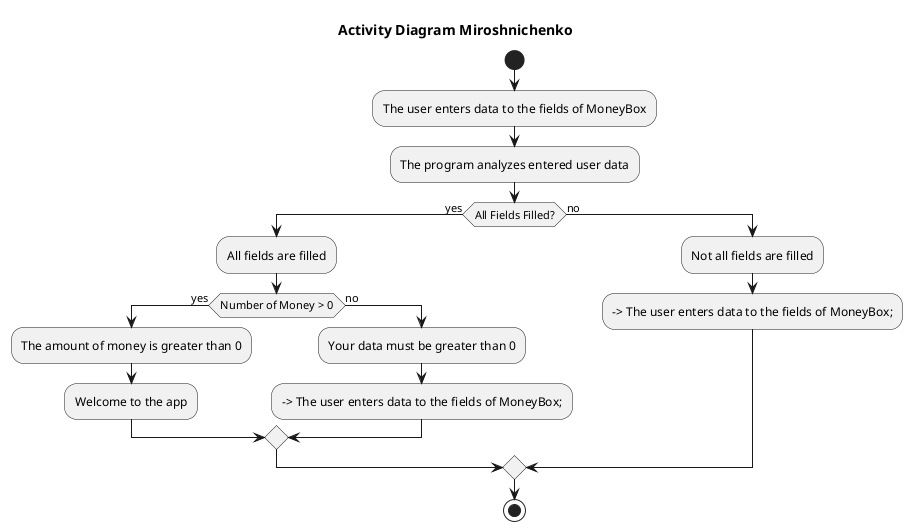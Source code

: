 @startuml

title Activity Diagram Miroshnichenko

start
:The user enters data to the fields of MoneyBox;
:The program analyzes entered user data; 
if (All Fields Filled?) then (yes)
   :All fields are filled;
   if (Number of Money > 0) then (yes)
       :The amount of money is greater than 0;
       :Welcome to the app;
   else (no)
       :Your data must be greater than 0;
       --> The user enters data to the fields of MoneyBox;

   endif
else (no)
   :Not all fields are filled;
   --> The user enters data to the fields of MoneyBox;

endif

stop

@enduml
